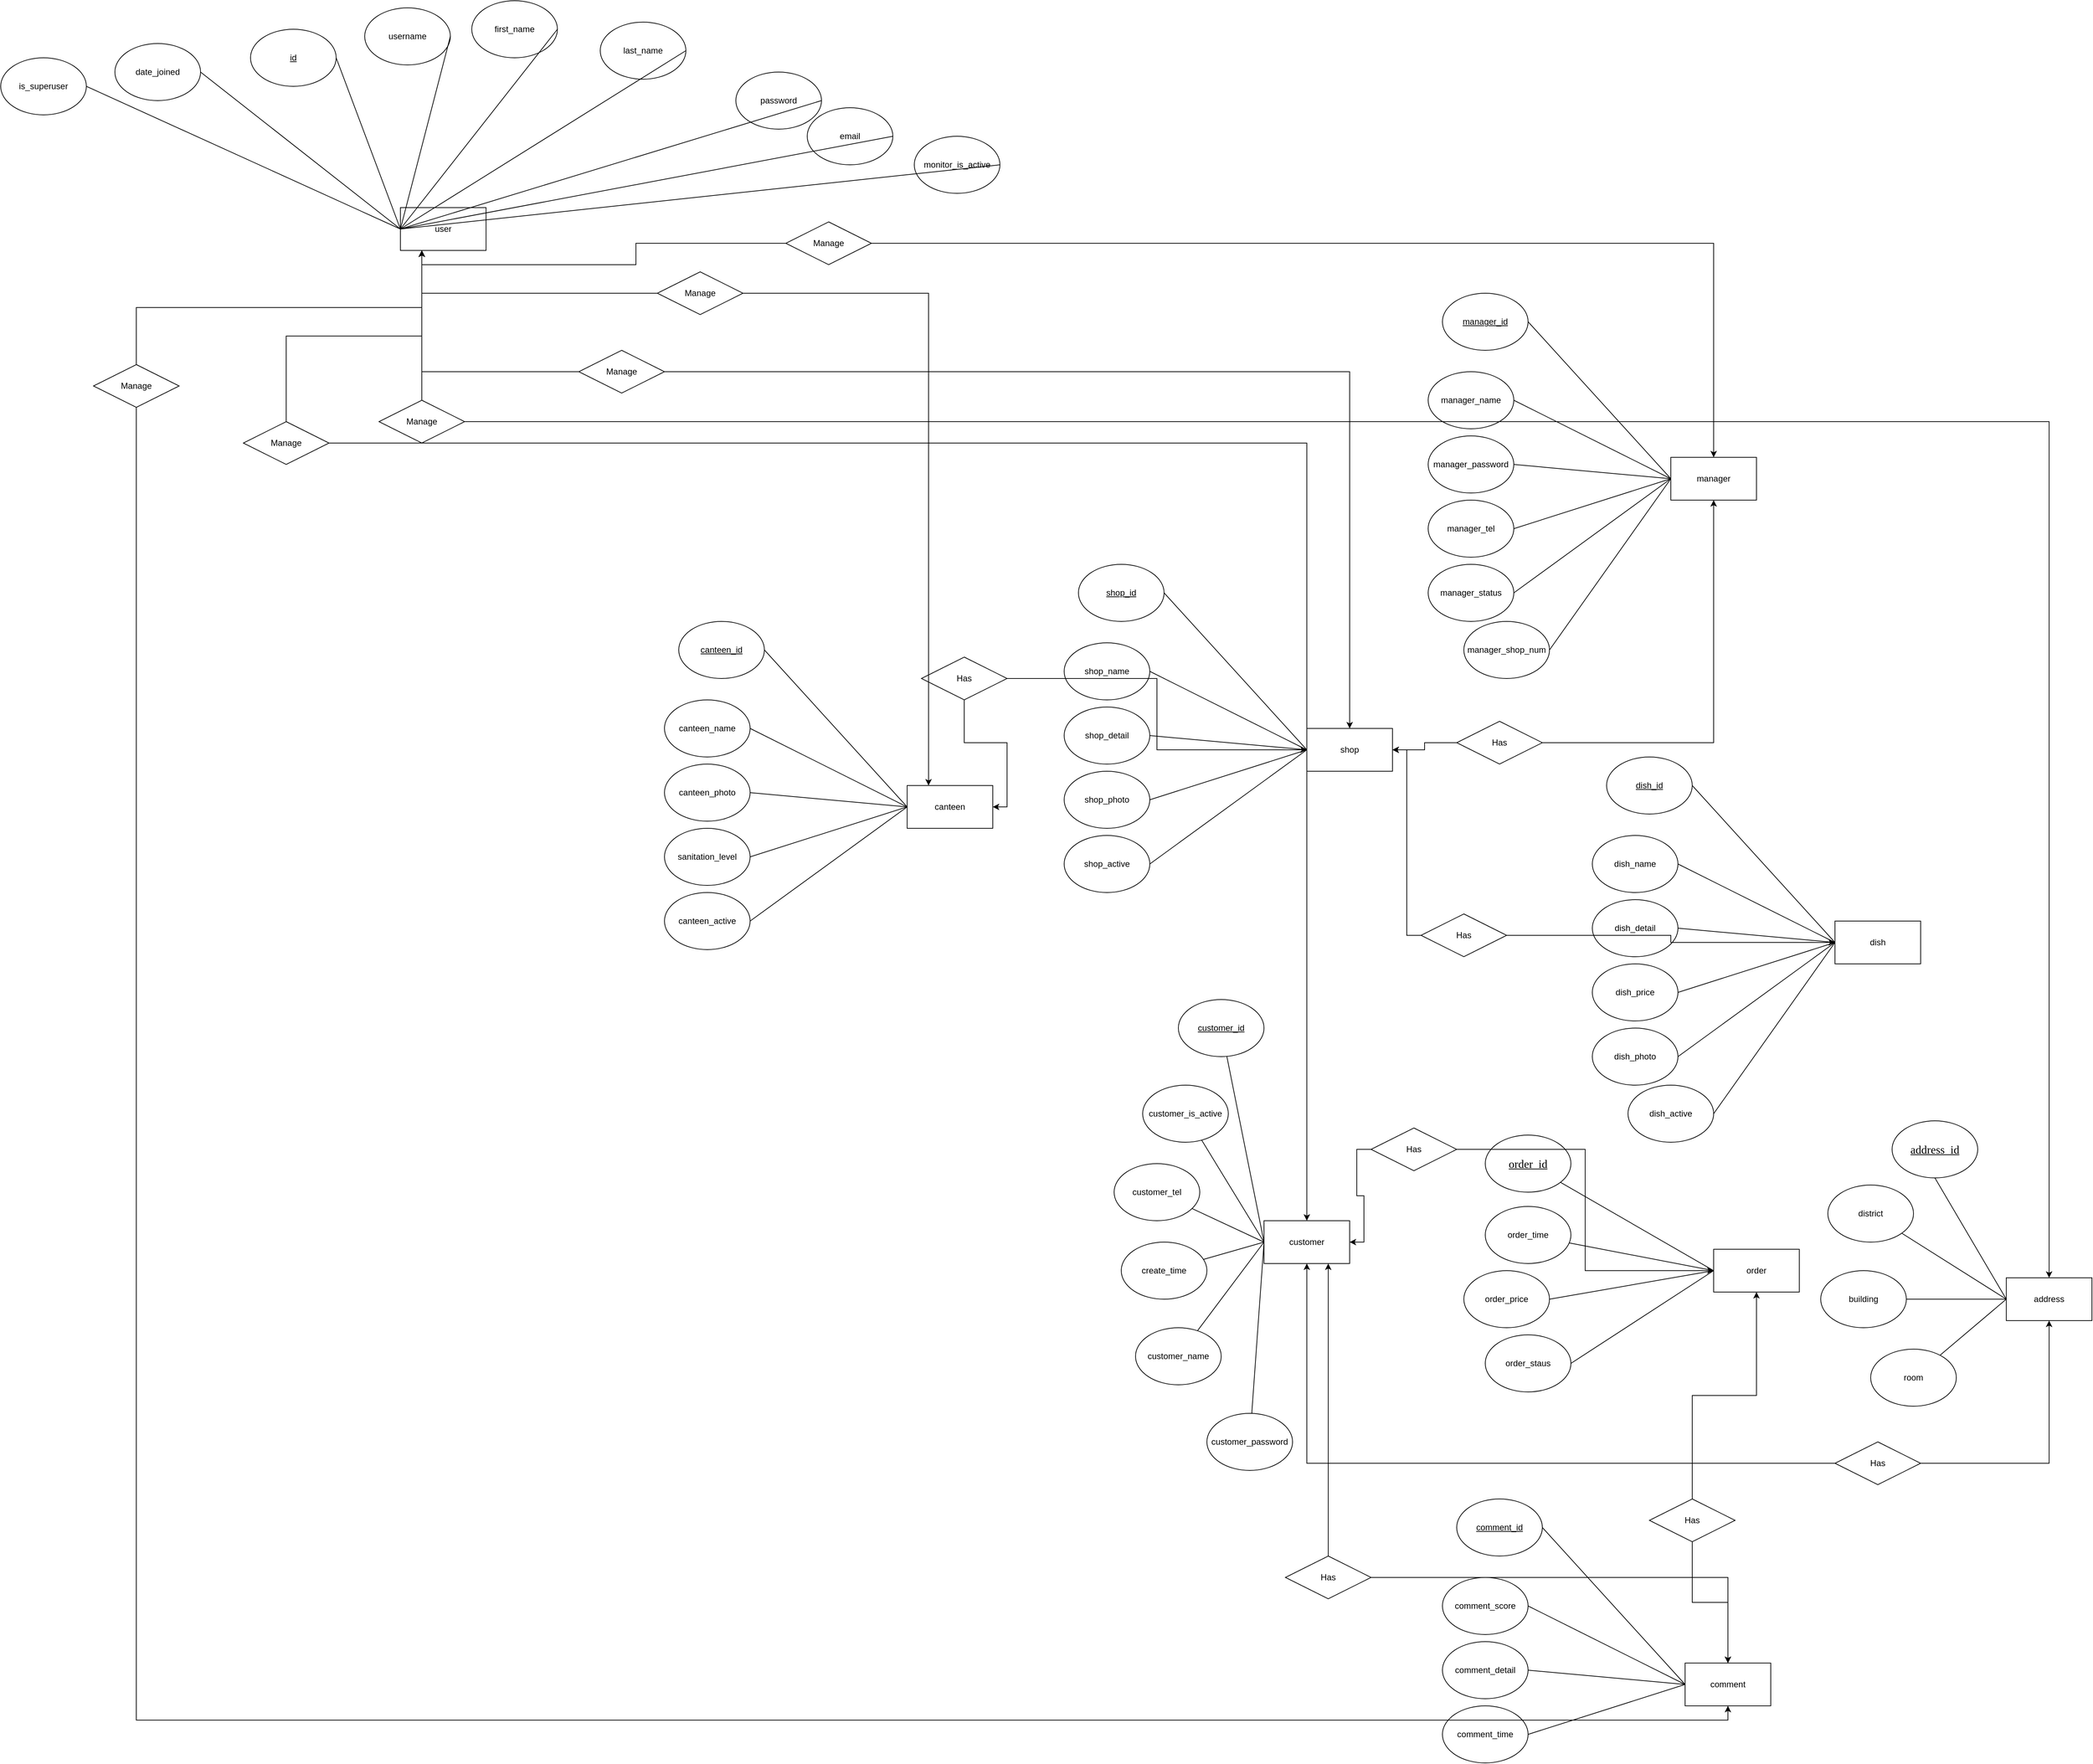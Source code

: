 <mxfile version="21.5.2" type="github">
  <diagram id="R2lEEEUBdFMjLlhIrx00" name="Page-1">
    <mxGraphModel dx="4600" dy="3467" grid="1" gridSize="10" guides="1" tooltips="1" connect="1" arrows="1" fold="1" page="1" pageScale="1" pageWidth="1100" pageHeight="1700" math="0" shadow="0" extFonts="Permanent Marker^https://fonts.googleapis.com/css?family=Permanent+Marker">
      <root>
        <mxCell id="0" />
        <mxCell id="1" parent="0" />
        <mxCell id="YfYMu-uo4q-J1Giw8Tow-1" value="customer" style="rounded=0;whiteSpace=wrap;html=1;" vertex="1" parent="1">
          <mxGeometry x="1000" y="250" width="120" height="60" as="geometry" />
        </mxCell>
        <mxCell id="YfYMu-uo4q-J1Giw8Tow-2" value="address" style="rounded=0;whiteSpace=wrap;html=1;" vertex="1" parent="1">
          <mxGeometry x="2040" y="330" width="120" height="60" as="geometry" />
        </mxCell>
        <mxCell id="YfYMu-uo4q-J1Giw8Tow-90" value="" style="rounded=0;orthogonalLoop=1;jettySize=auto;html=1;endArrow=none;endFill=0;exitX=0;exitY=0.5;exitDx=0;exitDy=0;" edge="1" parent="1" source="YfYMu-uo4q-J1Giw8Tow-2" target="YfYMu-uo4q-J1Giw8Tow-87">
          <mxGeometry relative="1" as="geometry" />
        </mxCell>
        <mxCell id="YfYMu-uo4q-J1Giw8Tow-92" value="" style="rounded=0;orthogonalLoop=1;jettySize=auto;html=1;endArrow=none;endFill=0;exitX=0;exitY=0.5;exitDx=0;exitDy=0;" edge="1" parent="1" source="YfYMu-uo4q-J1Giw8Tow-2" target="YfYMu-uo4q-J1Giw8Tow-91">
          <mxGeometry relative="1" as="geometry" />
        </mxCell>
        <mxCell id="YfYMu-uo4q-J1Giw8Tow-96" value="" style="rounded=0;orthogonalLoop=1;jettySize=auto;html=1;endArrow=none;endFill=0;exitX=0;exitY=0.5;exitDx=0;exitDy=0;" edge="1" parent="1" source="YfYMu-uo4q-J1Giw8Tow-2" target="YfYMu-uo4q-J1Giw8Tow-95">
          <mxGeometry relative="1" as="geometry" />
        </mxCell>
        <mxCell id="YfYMu-uo4q-J1Giw8Tow-3" value="order" style="rounded=0;whiteSpace=wrap;html=1;" vertex="1" parent="1">
          <mxGeometry x="1630" y="290" width="120" height="60" as="geometry" />
        </mxCell>
        <mxCell id="YfYMu-uo4q-J1Giw8Tow-4" value="dish" style="rounded=0;whiteSpace=wrap;html=1;" vertex="1" parent="1">
          <mxGeometry x="1800" y="-170" width="120" height="60" as="geometry" />
        </mxCell>
        <mxCell id="YfYMu-uo4q-J1Giw8Tow-77" value="" style="rounded=0;orthogonalLoop=1;jettySize=auto;html=1;entryX=0;entryY=0.5;entryDx=0;entryDy=0;endArrow=none;endFill=0;" edge="1" parent="1" source="YfYMu-uo4q-J1Giw8Tow-60" target="YfYMu-uo4q-J1Giw8Tow-1">
          <mxGeometry relative="1" as="geometry">
            <mxPoint x="1040" y="450" as="targetPoint" />
          </mxGeometry>
        </mxCell>
        <mxCell id="YfYMu-uo4q-J1Giw8Tow-60" value="&lt;u&gt;customer_id&lt;/u&gt;" style="ellipse;whiteSpace=wrap;html=1;" vertex="1" parent="1">
          <mxGeometry x="880" y="-60" width="120" height="80" as="geometry" />
        </mxCell>
        <mxCell id="YfYMu-uo4q-J1Giw8Tow-76" value="" style="rounded=0;orthogonalLoop=1;jettySize=auto;html=1;entryX=0;entryY=0.5;entryDx=0;entryDy=0;endArrow=none;endFill=0;" edge="1" parent="1" source="YfYMu-uo4q-J1Giw8Tow-62" target="YfYMu-uo4q-J1Giw8Tow-1">
          <mxGeometry relative="1" as="geometry">
            <mxPoint x="1050" y="230" as="targetPoint" />
          </mxGeometry>
        </mxCell>
        <mxCell id="YfYMu-uo4q-J1Giw8Tow-62" value="customer_name" style="ellipse;whiteSpace=wrap;html=1;" vertex="1" parent="1">
          <mxGeometry x="820" y="400" width="120" height="80" as="geometry" />
        </mxCell>
        <mxCell id="YfYMu-uo4q-J1Giw8Tow-71" style="rounded=0;orthogonalLoop=1;jettySize=auto;html=1;entryX=0;entryY=0.5;entryDx=0;entryDy=0;endArrow=none;endFill=0;" edge="1" parent="1" source="YfYMu-uo4q-J1Giw8Tow-63" target="YfYMu-uo4q-J1Giw8Tow-1">
          <mxGeometry relative="1" as="geometry" />
        </mxCell>
        <mxCell id="YfYMu-uo4q-J1Giw8Tow-63" value="customer_tel" style="ellipse;whiteSpace=wrap;html=1;" vertex="1" parent="1">
          <mxGeometry x="790" y="170" width="120" height="80" as="geometry" />
        </mxCell>
        <mxCell id="YfYMu-uo4q-J1Giw8Tow-70" value="" style="rounded=0;orthogonalLoop=1;jettySize=auto;html=1;endArrow=none;endFill=0;entryX=0;entryY=0.5;entryDx=0;entryDy=0;" edge="1" parent="1" source="YfYMu-uo4q-J1Giw8Tow-64" target="YfYMu-uo4q-J1Giw8Tow-1">
          <mxGeometry relative="1" as="geometry">
            <mxPoint x="1080" y="240" as="targetPoint" />
          </mxGeometry>
        </mxCell>
        <mxCell id="YfYMu-uo4q-J1Giw8Tow-64" value="customer_password" style="ellipse;whiteSpace=wrap;html=1;" vertex="1" parent="1">
          <mxGeometry x="920" y="520" width="120" height="80" as="geometry" />
        </mxCell>
        <mxCell id="YfYMu-uo4q-J1Giw8Tow-75" value="" style="rounded=0;orthogonalLoop=1;jettySize=auto;html=1;entryX=0;entryY=0.5;entryDx=0;entryDy=0;endArrow=none;endFill=0;" edge="1" parent="1" source="YfYMu-uo4q-J1Giw8Tow-65" target="YfYMu-uo4q-J1Giw8Tow-1">
          <mxGeometry relative="1" as="geometry">
            <mxPoint x="1030" y="100" as="targetPoint" />
          </mxGeometry>
        </mxCell>
        <mxCell id="YfYMu-uo4q-J1Giw8Tow-65" value="customer_is_active" style="ellipse;whiteSpace=wrap;html=1;" vertex="1" parent="1">
          <mxGeometry x="830" y="60" width="120" height="80" as="geometry" />
        </mxCell>
        <mxCell id="YfYMu-uo4q-J1Giw8Tow-72" style="rounded=0;orthogonalLoop=1;jettySize=auto;html=1;entryX=0;entryY=0.5;entryDx=0;entryDy=0;endArrow=none;endFill=0;" edge="1" parent="1" source="YfYMu-uo4q-J1Giw8Tow-66" target="YfYMu-uo4q-J1Giw8Tow-1">
          <mxGeometry relative="1" as="geometry" />
        </mxCell>
        <mxCell id="YfYMu-uo4q-J1Giw8Tow-66" value="create_time" style="ellipse;whiteSpace=wrap;html=1;" vertex="1" parent="1">
          <mxGeometry x="800" y="280" width="120" height="80" as="geometry" />
        </mxCell>
        <mxCell id="YfYMu-uo4q-J1Giw8Tow-87" value="district" style="ellipse;whiteSpace=wrap;html=1;rounded=0;" vertex="1" parent="1">
          <mxGeometry x="1790" y="200" width="120" height="80" as="geometry" />
        </mxCell>
        <mxCell id="YfYMu-uo4q-J1Giw8Tow-91" value="room" style="ellipse;whiteSpace=wrap;html=1;rounded=0;" vertex="1" parent="1">
          <mxGeometry x="1850" y="430" width="120" height="80" as="geometry" />
        </mxCell>
        <mxCell id="YfYMu-uo4q-J1Giw8Tow-95" value="building" style="ellipse;whiteSpace=wrap;html=1;rounded=0;" vertex="1" parent="1">
          <mxGeometry x="1780" y="320" width="120" height="80" as="geometry" />
        </mxCell>
        <mxCell id="YfYMu-uo4q-J1Giw8Tow-111" value="" style="rounded=0;orthogonalLoop=1;jettySize=auto;html=1;entryX=0;entryY=0.5;entryDx=0;entryDy=0;endArrow=none;endFill=0;" edge="1" parent="1" source="YfYMu-uo4q-J1Giw8Tow-99" target="YfYMu-uo4q-J1Giw8Tow-3">
          <mxGeometry relative="1" as="geometry">
            <mxPoint x="1620" y="220.037" as="targetPoint" />
          </mxGeometry>
        </mxCell>
        <mxCell id="YfYMu-uo4q-J1Giw8Tow-99" value="order_time" style="ellipse;whiteSpace=wrap;html=1;" vertex="1" parent="1">
          <mxGeometry x="1310" y="230" width="120" height="80" as="geometry" />
        </mxCell>
        <mxCell id="YfYMu-uo4q-J1Giw8Tow-100" value="order_staus" style="ellipse;whiteSpace=wrap;html=1;" vertex="1" parent="1">
          <mxGeometry x="1310" y="410" width="120" height="80" as="geometry" />
        </mxCell>
        <mxCell id="YfYMu-uo4q-J1Giw8Tow-101" value="order_price" style="ellipse;whiteSpace=wrap;html=1;" vertex="1" parent="1">
          <mxGeometry x="1280" y="320" width="120" height="80" as="geometry" />
        </mxCell>
        <mxCell id="YfYMu-uo4q-J1Giw8Tow-102" value="&lt;div style=&quot;font-size: medium; text-align: start;&quot; data-hash=&quot;69dfcb072307d1f23d6dae1ab92fffbf&quot; data-version=&quot;3.0.0&quot;&gt;&lt;/div&gt;&lt;div style=&quot;font-size: medium; text-align: start;&quot; class=&quot;document&quot;&gt;&lt;div class=&quot;section&quot;&gt;&lt;p style=&quot;margin: 0pt; font-family: 等线; font-size: 12pt; line-height: 16px;&quot; class=&quot;paragraph text-align-type-left&quot;&gt;&lt;u&gt;order_id&lt;/u&gt;&lt;/p&gt;&lt;/div&gt;&lt;/div&gt;" style="ellipse;whiteSpace=wrap;html=1;" vertex="1" parent="1">
          <mxGeometry x="1310" y="130" width="120" height="80" as="geometry" />
        </mxCell>
        <mxCell id="YfYMu-uo4q-J1Giw8Tow-107" value="" style="endArrow=none;html=1;rounded=0;entryX=0;entryY=0.5;entryDx=0;entryDy=0;" edge="1" parent="1" source="YfYMu-uo4q-J1Giw8Tow-102" target="YfYMu-uo4q-J1Giw8Tow-3">
          <mxGeometry relative="1" as="geometry">
            <mxPoint x="1440" y="349.63" as="sourcePoint" />
            <mxPoint x="1600" y="349.63" as="targetPoint" />
          </mxGeometry>
        </mxCell>
        <mxCell id="YfYMu-uo4q-J1Giw8Tow-108" value="" style="endArrow=none;html=1;rounded=0;exitX=1;exitY=0.5;exitDx=0;exitDy=0;entryX=0;entryY=0.5;entryDx=0;entryDy=0;" edge="1" parent="1" source="YfYMu-uo4q-J1Giw8Tow-100" target="YfYMu-uo4q-J1Giw8Tow-3">
          <mxGeometry relative="1" as="geometry">
            <mxPoint x="1440" y="430" as="sourcePoint" />
            <mxPoint x="1600" y="430" as="targetPoint" />
          </mxGeometry>
        </mxCell>
        <mxCell id="YfYMu-uo4q-J1Giw8Tow-109" value="" style="endArrow=none;html=1;rounded=0;exitX=1;exitY=0.5;exitDx=0;exitDy=0;entryX=0;entryY=0.5;entryDx=0;entryDy=0;" edge="1" parent="1" source="YfYMu-uo4q-J1Giw8Tow-101" target="YfYMu-uo4q-J1Giw8Tow-3">
          <mxGeometry relative="1" as="geometry">
            <mxPoint x="1440" y="170" as="sourcePoint" />
            <mxPoint x="1600" y="170" as="targetPoint" />
          </mxGeometry>
        </mxCell>
        <mxCell id="YfYMu-uo4q-J1Giw8Tow-112" value="&lt;u&gt;dish_id&lt;/u&gt;" style="ellipse;whiteSpace=wrap;html=1;" vertex="1" parent="1">
          <mxGeometry x="1480" y="-400" width="120" height="80" as="geometry" />
        </mxCell>
        <mxCell id="YfYMu-uo4q-J1Giw8Tow-113" value="dish_active" style="ellipse;whiteSpace=wrap;html=1;" vertex="1" parent="1">
          <mxGeometry x="1510" y="60" width="120" height="80" as="geometry" />
        </mxCell>
        <mxCell id="YfYMu-uo4q-J1Giw8Tow-114" value="dish_photo" style="ellipse;whiteSpace=wrap;html=1;" vertex="1" parent="1">
          <mxGeometry x="1460" y="-20" width="120" height="80" as="geometry" />
        </mxCell>
        <mxCell id="YfYMu-uo4q-J1Giw8Tow-115" value="dish_detail" style="ellipse;whiteSpace=wrap;html=1;" vertex="1" parent="1">
          <mxGeometry x="1460" y="-200" width="120" height="80" as="geometry" />
        </mxCell>
        <mxCell id="YfYMu-uo4q-J1Giw8Tow-116" value="dish_name" style="ellipse;whiteSpace=wrap;html=1;" vertex="1" parent="1">
          <mxGeometry x="1460" y="-290" width="120" height="80" as="geometry" />
        </mxCell>
        <mxCell id="YfYMu-uo4q-J1Giw8Tow-117" value="dish_price" style="ellipse;whiteSpace=wrap;html=1;" vertex="1" parent="1">
          <mxGeometry x="1460" y="-110" width="120" height="80" as="geometry" />
        </mxCell>
        <mxCell id="YfYMu-uo4q-J1Giw8Tow-119" value="" style="endArrow=none;html=1;rounded=0;entryX=1;entryY=0.5;entryDx=0;entryDy=0;exitX=0;exitY=0.5;exitDx=0;exitDy=0;" edge="1" parent="1" source="YfYMu-uo4q-J1Giw8Tow-4" target="YfYMu-uo4q-J1Giw8Tow-112">
          <mxGeometry width="50" height="50" relative="1" as="geometry">
            <mxPoint x="1780" y="-140" as="sourcePoint" />
            <mxPoint x="1770" y="-190" as="targetPoint" />
          </mxGeometry>
        </mxCell>
        <mxCell id="YfYMu-uo4q-J1Giw8Tow-120" value="" style="endArrow=none;html=1;rounded=0;entryX=1;entryY=0.5;entryDx=0;entryDy=0;exitX=0;exitY=0.5;exitDx=0;exitDy=0;" edge="1" parent="1" source="YfYMu-uo4q-J1Giw8Tow-4" target="YfYMu-uo4q-J1Giw8Tow-116">
          <mxGeometry width="50" height="50" relative="1" as="geometry">
            <mxPoint x="1730" y="-130" as="sourcePoint" />
            <mxPoint x="1720" y="-320" as="targetPoint" />
          </mxGeometry>
        </mxCell>
        <mxCell id="YfYMu-uo4q-J1Giw8Tow-121" value="" style="endArrow=none;html=1;rounded=0;entryX=1;entryY=0.5;entryDx=0;entryDy=0;exitX=0;exitY=0.5;exitDx=0;exitDy=0;" edge="1" parent="1" source="YfYMu-uo4q-J1Giw8Tow-4" target="YfYMu-uo4q-J1Giw8Tow-115">
          <mxGeometry width="50" height="50" relative="1" as="geometry">
            <mxPoint x="1780" y="-140" as="sourcePoint" />
            <mxPoint x="1590" y="-240" as="targetPoint" />
          </mxGeometry>
        </mxCell>
        <mxCell id="YfYMu-uo4q-J1Giw8Tow-122" value="" style="endArrow=none;html=1;rounded=0;entryX=1;entryY=0.5;entryDx=0;entryDy=0;exitX=0;exitY=0.5;exitDx=0;exitDy=0;" edge="1" parent="1" source="YfYMu-uo4q-J1Giw8Tow-4" target="YfYMu-uo4q-J1Giw8Tow-117">
          <mxGeometry width="50" height="50" relative="1" as="geometry">
            <mxPoint x="1800" y="-120" as="sourcePoint" />
            <mxPoint x="1600" y="-230" as="targetPoint" />
          </mxGeometry>
        </mxCell>
        <mxCell id="YfYMu-uo4q-J1Giw8Tow-123" value="" style="endArrow=none;html=1;rounded=0;entryX=1;entryY=0.5;entryDx=0;entryDy=0;exitX=0;exitY=0.5;exitDx=0;exitDy=0;" edge="1" parent="1" source="YfYMu-uo4q-J1Giw8Tow-4" target="YfYMu-uo4q-J1Giw8Tow-114">
          <mxGeometry width="50" height="50" relative="1" as="geometry">
            <mxPoint x="1800" y="-140" as="sourcePoint" />
            <mxPoint x="1610" y="-220" as="targetPoint" />
          </mxGeometry>
        </mxCell>
        <mxCell id="YfYMu-uo4q-J1Giw8Tow-124" value="" style="endArrow=none;html=1;rounded=0;entryX=1;entryY=0.5;entryDx=0;entryDy=0;exitX=0;exitY=0.5;exitDx=0;exitDy=0;" edge="1" parent="1" source="YfYMu-uo4q-J1Giw8Tow-4" target="YfYMu-uo4q-J1Giw8Tow-113">
          <mxGeometry width="50" height="50" relative="1" as="geometry">
            <mxPoint x="1780" y="-140" as="sourcePoint" />
            <mxPoint x="1620" y="-210" as="targetPoint" />
          </mxGeometry>
        </mxCell>
        <mxCell id="YfYMu-uo4q-J1Giw8Tow-177" value="comment" style="rounded=0;whiteSpace=wrap;html=1;" vertex="1" parent="1">
          <mxGeometry x="1590" y="870" width="120" height="60" as="geometry" />
        </mxCell>
        <mxCell id="YfYMu-uo4q-J1Giw8Tow-178" value="&lt;u&gt;comment_id&lt;/u&gt;" style="ellipse;whiteSpace=wrap;html=1;" vertex="1" parent="1">
          <mxGeometry x="1270" y="640" width="120" height="80" as="geometry" />
        </mxCell>
        <mxCell id="YfYMu-uo4q-J1Giw8Tow-181" value="comment_detail" style="ellipse;whiteSpace=wrap;html=1;" vertex="1" parent="1">
          <mxGeometry x="1250" y="840" width="120" height="80" as="geometry" />
        </mxCell>
        <mxCell id="YfYMu-uo4q-J1Giw8Tow-182" value="comment_score" style="ellipse;whiteSpace=wrap;html=1;" vertex="1" parent="1">
          <mxGeometry x="1250" y="750" width="120" height="80" as="geometry" />
        </mxCell>
        <mxCell id="YfYMu-uo4q-J1Giw8Tow-183" value="comment_time" style="ellipse;whiteSpace=wrap;html=1;" vertex="1" parent="1">
          <mxGeometry x="1250" y="930" width="120" height="80" as="geometry" />
        </mxCell>
        <mxCell id="YfYMu-uo4q-J1Giw8Tow-184" value="" style="endArrow=none;html=1;rounded=0;entryX=1;entryY=0.5;entryDx=0;entryDy=0;exitX=0;exitY=0.5;exitDx=0;exitDy=0;" edge="1" parent="1" source="YfYMu-uo4q-J1Giw8Tow-177" target="YfYMu-uo4q-J1Giw8Tow-178">
          <mxGeometry width="50" height="50" relative="1" as="geometry">
            <mxPoint x="1570" y="900" as="sourcePoint" />
            <mxPoint x="1560" y="850" as="targetPoint" />
          </mxGeometry>
        </mxCell>
        <mxCell id="YfYMu-uo4q-J1Giw8Tow-185" value="" style="endArrow=none;html=1;rounded=0;entryX=1;entryY=0.5;entryDx=0;entryDy=0;exitX=0;exitY=0.5;exitDx=0;exitDy=0;" edge="1" parent="1" source="YfYMu-uo4q-J1Giw8Tow-177" target="YfYMu-uo4q-J1Giw8Tow-182">
          <mxGeometry width="50" height="50" relative="1" as="geometry">
            <mxPoint x="1520" y="910" as="sourcePoint" />
            <mxPoint x="1510" y="720" as="targetPoint" />
          </mxGeometry>
        </mxCell>
        <mxCell id="YfYMu-uo4q-J1Giw8Tow-186" value="" style="endArrow=none;html=1;rounded=0;entryX=1;entryY=0.5;entryDx=0;entryDy=0;exitX=0;exitY=0.5;exitDx=0;exitDy=0;" edge="1" parent="1" source="YfYMu-uo4q-J1Giw8Tow-177" target="YfYMu-uo4q-J1Giw8Tow-181">
          <mxGeometry width="50" height="50" relative="1" as="geometry">
            <mxPoint x="1570" y="900" as="sourcePoint" />
            <mxPoint x="1380" y="800" as="targetPoint" />
          </mxGeometry>
        </mxCell>
        <mxCell id="YfYMu-uo4q-J1Giw8Tow-187" value="" style="endArrow=none;html=1;rounded=0;entryX=1;entryY=0.5;entryDx=0;entryDy=0;exitX=0;exitY=0.5;exitDx=0;exitDy=0;" edge="1" parent="1" source="YfYMu-uo4q-J1Giw8Tow-177" target="YfYMu-uo4q-J1Giw8Tow-183">
          <mxGeometry width="50" height="50" relative="1" as="geometry">
            <mxPoint x="1590" y="920" as="sourcePoint" />
            <mxPoint x="1390" y="810" as="targetPoint" />
          </mxGeometry>
        </mxCell>
        <mxCell id="YfYMu-uo4q-J1Giw8Tow-190" value="user" style="rounded=0;whiteSpace=wrap;html=1;" vertex="1" parent="1">
          <mxGeometry x="-210" y="-1170" width="120" height="60" as="geometry" />
        </mxCell>
        <mxCell id="YfYMu-uo4q-J1Giw8Tow-191" value="&lt;u&gt;id&lt;/u&gt;" style="ellipse;whiteSpace=wrap;html=1;" vertex="1" parent="1">
          <mxGeometry x="-420" y="-1420" width="120" height="80" as="geometry" />
        </mxCell>
        <mxCell id="YfYMu-uo4q-J1Giw8Tow-192" value="email" style="ellipse;whiteSpace=wrap;html=1;" vertex="1" parent="1">
          <mxGeometry x="360" y="-1310" width="120" height="80" as="geometry" />
        </mxCell>
        <mxCell id="YfYMu-uo4q-J1Giw8Tow-193" value="password" style="ellipse;whiteSpace=wrap;html=1;" vertex="1" parent="1">
          <mxGeometry x="260" y="-1360" width="120" height="80" as="geometry" />
        </mxCell>
        <mxCell id="YfYMu-uo4q-J1Giw8Tow-194" value="first_name" style="ellipse;whiteSpace=wrap;html=1;" vertex="1" parent="1">
          <mxGeometry x="-110" y="-1460" width="120" height="80" as="geometry" />
        </mxCell>
        <mxCell id="YfYMu-uo4q-J1Giw8Tow-195" value="username" style="ellipse;whiteSpace=wrap;html=1;" vertex="1" parent="1">
          <mxGeometry x="-260" y="-1450" width="120" height="80" as="geometry" />
        </mxCell>
        <mxCell id="YfYMu-uo4q-J1Giw8Tow-196" value="last_name" style="ellipse;whiteSpace=wrap;html=1;" vertex="1" parent="1">
          <mxGeometry x="70" y="-1430" width="120" height="80" as="geometry" />
        </mxCell>
        <mxCell id="YfYMu-uo4q-J1Giw8Tow-197" value="" style="endArrow=none;html=1;rounded=0;entryX=1;entryY=0.5;entryDx=0;entryDy=0;exitX=0;exitY=0.5;exitDx=0;exitDy=0;" edge="1" parent="1" source="YfYMu-uo4q-J1Giw8Tow-190" target="YfYMu-uo4q-J1Giw8Tow-191">
          <mxGeometry width="50" height="50" relative="1" as="geometry">
            <mxPoint x="-230" y="-1140" as="sourcePoint" />
            <mxPoint x="-240" y="-1190" as="targetPoint" />
          </mxGeometry>
        </mxCell>
        <mxCell id="YfYMu-uo4q-J1Giw8Tow-198" value="" style="endArrow=none;html=1;rounded=0;entryX=1;entryY=0.5;entryDx=0;entryDy=0;exitX=0;exitY=0.5;exitDx=0;exitDy=0;" edge="1" parent="1" source="YfYMu-uo4q-J1Giw8Tow-190" target="YfYMu-uo4q-J1Giw8Tow-195">
          <mxGeometry width="50" height="50" relative="1" as="geometry">
            <mxPoint x="-280" y="-1130" as="sourcePoint" />
            <mxPoint x="-290" y="-1320" as="targetPoint" />
          </mxGeometry>
        </mxCell>
        <mxCell id="YfYMu-uo4q-J1Giw8Tow-199" value="" style="endArrow=none;html=1;rounded=0;entryX=1;entryY=0.5;entryDx=0;entryDy=0;exitX=0;exitY=0.5;exitDx=0;exitDy=0;" edge="1" parent="1" source="YfYMu-uo4q-J1Giw8Tow-190" target="YfYMu-uo4q-J1Giw8Tow-194">
          <mxGeometry width="50" height="50" relative="1" as="geometry">
            <mxPoint x="-230" y="-1140" as="sourcePoint" />
            <mxPoint x="-420" y="-1240" as="targetPoint" />
          </mxGeometry>
        </mxCell>
        <mxCell id="YfYMu-uo4q-J1Giw8Tow-200" value="" style="endArrow=none;html=1;rounded=0;entryX=1;entryY=0.5;entryDx=0;entryDy=0;exitX=0;exitY=0.5;exitDx=0;exitDy=0;" edge="1" parent="1" source="YfYMu-uo4q-J1Giw8Tow-190" target="YfYMu-uo4q-J1Giw8Tow-196">
          <mxGeometry width="50" height="50" relative="1" as="geometry">
            <mxPoint x="-210" y="-1120" as="sourcePoint" />
            <mxPoint x="-410" y="-1230" as="targetPoint" />
          </mxGeometry>
        </mxCell>
        <mxCell id="YfYMu-uo4q-J1Giw8Tow-201" value="" style="endArrow=none;html=1;rounded=0;entryX=1;entryY=0.5;entryDx=0;entryDy=0;exitX=0;exitY=0.5;exitDx=0;exitDy=0;" edge="1" parent="1" source="YfYMu-uo4q-J1Giw8Tow-190" target="YfYMu-uo4q-J1Giw8Tow-193">
          <mxGeometry width="50" height="50" relative="1" as="geometry">
            <mxPoint x="-210" y="-1140" as="sourcePoint" />
            <mxPoint x="-400" y="-1220" as="targetPoint" />
          </mxGeometry>
        </mxCell>
        <mxCell id="YfYMu-uo4q-J1Giw8Tow-202" value="" style="endArrow=none;html=1;rounded=0;entryX=1;entryY=0.5;entryDx=0;entryDy=0;exitX=0;exitY=0.5;exitDx=0;exitDy=0;" edge="1" parent="1" source="YfYMu-uo4q-J1Giw8Tow-190" target="YfYMu-uo4q-J1Giw8Tow-192">
          <mxGeometry width="50" height="50" relative="1" as="geometry">
            <mxPoint x="-230" y="-1140" as="sourcePoint" />
            <mxPoint x="-390" y="-1210" as="targetPoint" />
          </mxGeometry>
        </mxCell>
        <mxCell id="YfYMu-uo4q-J1Giw8Tow-203" value="manager" style="rounded=0;whiteSpace=wrap;html=1;" vertex="1" parent="1">
          <mxGeometry x="1570" y="-820" width="120" height="60" as="geometry" />
        </mxCell>
        <mxCell id="YfYMu-uo4q-J1Giw8Tow-204" value="&lt;u&gt;manager_id&lt;/u&gt;" style="ellipse;whiteSpace=wrap;html=1;" vertex="1" parent="1">
          <mxGeometry x="1250" y="-1050" width="120" height="80" as="geometry" />
        </mxCell>
        <mxCell id="YfYMu-uo4q-J1Giw8Tow-205" value="manager_shop_num" style="ellipse;whiteSpace=wrap;html=1;" vertex="1" parent="1">
          <mxGeometry x="1280" y="-590" width="120" height="80" as="geometry" />
        </mxCell>
        <mxCell id="YfYMu-uo4q-J1Giw8Tow-206" value="manager_status" style="ellipse;whiteSpace=wrap;html=1;" vertex="1" parent="1">
          <mxGeometry x="1230" y="-670" width="120" height="80" as="geometry" />
        </mxCell>
        <mxCell id="YfYMu-uo4q-J1Giw8Tow-207" value="manager_password" style="ellipse;whiteSpace=wrap;html=1;" vertex="1" parent="1">
          <mxGeometry x="1230" y="-850" width="120" height="80" as="geometry" />
        </mxCell>
        <mxCell id="YfYMu-uo4q-J1Giw8Tow-208" value="manager_name" style="ellipse;whiteSpace=wrap;html=1;" vertex="1" parent="1">
          <mxGeometry x="1230" y="-940" width="120" height="80" as="geometry" />
        </mxCell>
        <mxCell id="YfYMu-uo4q-J1Giw8Tow-209" value="manager_tel" style="ellipse;whiteSpace=wrap;html=1;" vertex="1" parent="1">
          <mxGeometry x="1230" y="-760" width="120" height="80" as="geometry" />
        </mxCell>
        <mxCell id="YfYMu-uo4q-J1Giw8Tow-210" value="" style="endArrow=none;html=1;rounded=0;entryX=1;entryY=0.5;entryDx=0;entryDy=0;exitX=0;exitY=0.5;exitDx=0;exitDy=0;" edge="1" parent="1" source="YfYMu-uo4q-J1Giw8Tow-203" target="YfYMu-uo4q-J1Giw8Tow-204">
          <mxGeometry width="50" height="50" relative="1" as="geometry">
            <mxPoint x="1550" y="-790" as="sourcePoint" />
            <mxPoint x="1540" y="-840" as="targetPoint" />
          </mxGeometry>
        </mxCell>
        <mxCell id="YfYMu-uo4q-J1Giw8Tow-211" value="" style="endArrow=none;html=1;rounded=0;entryX=1;entryY=0.5;entryDx=0;entryDy=0;exitX=0;exitY=0.5;exitDx=0;exitDy=0;" edge="1" parent="1" source="YfYMu-uo4q-J1Giw8Tow-203" target="YfYMu-uo4q-J1Giw8Tow-208">
          <mxGeometry width="50" height="50" relative="1" as="geometry">
            <mxPoint x="1500" y="-780" as="sourcePoint" />
            <mxPoint x="1490" y="-970" as="targetPoint" />
          </mxGeometry>
        </mxCell>
        <mxCell id="YfYMu-uo4q-J1Giw8Tow-212" value="" style="endArrow=none;html=1;rounded=0;entryX=1;entryY=0.5;entryDx=0;entryDy=0;exitX=0;exitY=0.5;exitDx=0;exitDy=0;" edge="1" parent="1" source="YfYMu-uo4q-J1Giw8Tow-203" target="YfYMu-uo4q-J1Giw8Tow-207">
          <mxGeometry width="50" height="50" relative="1" as="geometry">
            <mxPoint x="1550" y="-790" as="sourcePoint" />
            <mxPoint x="1360" y="-890" as="targetPoint" />
          </mxGeometry>
        </mxCell>
        <mxCell id="YfYMu-uo4q-J1Giw8Tow-213" value="" style="endArrow=none;html=1;rounded=0;entryX=1;entryY=0.5;entryDx=0;entryDy=0;exitX=0;exitY=0.5;exitDx=0;exitDy=0;" edge="1" parent="1" source="YfYMu-uo4q-J1Giw8Tow-203" target="YfYMu-uo4q-J1Giw8Tow-209">
          <mxGeometry width="50" height="50" relative="1" as="geometry">
            <mxPoint x="1570" y="-770" as="sourcePoint" />
            <mxPoint x="1370" y="-880" as="targetPoint" />
          </mxGeometry>
        </mxCell>
        <mxCell id="YfYMu-uo4q-J1Giw8Tow-214" value="" style="endArrow=none;html=1;rounded=0;entryX=1;entryY=0.5;entryDx=0;entryDy=0;exitX=0;exitY=0.5;exitDx=0;exitDy=0;" edge="1" parent="1" source="YfYMu-uo4q-J1Giw8Tow-203" target="YfYMu-uo4q-J1Giw8Tow-206">
          <mxGeometry width="50" height="50" relative="1" as="geometry">
            <mxPoint x="1570" y="-790" as="sourcePoint" />
            <mxPoint x="1380" y="-870" as="targetPoint" />
          </mxGeometry>
        </mxCell>
        <mxCell id="YfYMu-uo4q-J1Giw8Tow-215" value="" style="endArrow=none;html=1;rounded=0;entryX=1;entryY=0.5;entryDx=0;entryDy=0;exitX=0;exitY=0.5;exitDx=0;exitDy=0;" edge="1" parent="1" source="YfYMu-uo4q-J1Giw8Tow-203" target="YfYMu-uo4q-J1Giw8Tow-205">
          <mxGeometry width="50" height="50" relative="1" as="geometry">
            <mxPoint x="1550" y="-790" as="sourcePoint" />
            <mxPoint x="1390" y="-860" as="targetPoint" />
          </mxGeometry>
        </mxCell>
        <mxCell id="YfYMu-uo4q-J1Giw8Tow-216" value="shop" style="rounded=0;whiteSpace=wrap;html=1;" vertex="1" parent="1">
          <mxGeometry x="1060" y="-440" width="120" height="60" as="geometry" />
        </mxCell>
        <mxCell id="YfYMu-uo4q-J1Giw8Tow-217" value="&lt;u&gt;shop_id&lt;/u&gt;" style="ellipse;whiteSpace=wrap;html=1;" vertex="1" parent="1">
          <mxGeometry x="740" y="-670" width="120" height="80" as="geometry" />
        </mxCell>
        <mxCell id="YfYMu-uo4q-J1Giw8Tow-219" value="shop_active" style="ellipse;whiteSpace=wrap;html=1;" vertex="1" parent="1">
          <mxGeometry x="720" y="-290" width="120" height="80" as="geometry" />
        </mxCell>
        <mxCell id="YfYMu-uo4q-J1Giw8Tow-220" value="shop_detail" style="ellipse;whiteSpace=wrap;html=1;" vertex="1" parent="1">
          <mxGeometry x="720" y="-470" width="120" height="80" as="geometry" />
        </mxCell>
        <mxCell id="YfYMu-uo4q-J1Giw8Tow-221" value="shop_name" style="ellipse;whiteSpace=wrap;html=1;" vertex="1" parent="1">
          <mxGeometry x="720" y="-560" width="120" height="80" as="geometry" />
        </mxCell>
        <mxCell id="YfYMu-uo4q-J1Giw8Tow-222" value="shop_photo" style="ellipse;whiteSpace=wrap;html=1;" vertex="1" parent="1">
          <mxGeometry x="720" y="-380" width="120" height="80" as="geometry" />
        </mxCell>
        <mxCell id="YfYMu-uo4q-J1Giw8Tow-223" value="" style="endArrow=none;html=1;rounded=0;entryX=1;entryY=0.5;entryDx=0;entryDy=0;exitX=0;exitY=0.5;exitDx=0;exitDy=0;" edge="1" parent="1" source="YfYMu-uo4q-J1Giw8Tow-216" target="YfYMu-uo4q-J1Giw8Tow-217">
          <mxGeometry width="50" height="50" relative="1" as="geometry">
            <mxPoint x="1040" y="-410" as="sourcePoint" />
            <mxPoint x="1030" y="-460" as="targetPoint" />
          </mxGeometry>
        </mxCell>
        <mxCell id="YfYMu-uo4q-J1Giw8Tow-224" value="" style="endArrow=none;html=1;rounded=0;entryX=1;entryY=0.5;entryDx=0;entryDy=0;exitX=0;exitY=0.5;exitDx=0;exitDy=0;" edge="1" parent="1" source="YfYMu-uo4q-J1Giw8Tow-216" target="YfYMu-uo4q-J1Giw8Tow-221">
          <mxGeometry width="50" height="50" relative="1" as="geometry">
            <mxPoint x="990" y="-400" as="sourcePoint" />
            <mxPoint x="980" y="-590" as="targetPoint" />
          </mxGeometry>
        </mxCell>
        <mxCell id="YfYMu-uo4q-J1Giw8Tow-225" value="" style="endArrow=none;html=1;rounded=0;entryX=1;entryY=0.5;entryDx=0;entryDy=0;exitX=0;exitY=0.5;exitDx=0;exitDy=0;" edge="1" parent="1" source="YfYMu-uo4q-J1Giw8Tow-216" target="YfYMu-uo4q-J1Giw8Tow-220">
          <mxGeometry width="50" height="50" relative="1" as="geometry">
            <mxPoint x="1040" y="-410" as="sourcePoint" />
            <mxPoint x="850" y="-510" as="targetPoint" />
          </mxGeometry>
        </mxCell>
        <mxCell id="YfYMu-uo4q-J1Giw8Tow-226" value="" style="endArrow=none;html=1;rounded=0;entryX=1;entryY=0.5;entryDx=0;entryDy=0;exitX=0;exitY=0.5;exitDx=0;exitDy=0;" edge="1" parent="1" source="YfYMu-uo4q-J1Giw8Tow-216" target="YfYMu-uo4q-J1Giw8Tow-222">
          <mxGeometry width="50" height="50" relative="1" as="geometry">
            <mxPoint x="1060" y="-390" as="sourcePoint" />
            <mxPoint x="860" y="-500" as="targetPoint" />
          </mxGeometry>
        </mxCell>
        <mxCell id="YfYMu-uo4q-J1Giw8Tow-227" value="" style="endArrow=none;html=1;rounded=0;entryX=1;entryY=0.5;entryDx=0;entryDy=0;exitX=0;exitY=0.5;exitDx=0;exitDy=0;" edge="1" parent="1" source="YfYMu-uo4q-J1Giw8Tow-216" target="YfYMu-uo4q-J1Giw8Tow-219">
          <mxGeometry width="50" height="50" relative="1" as="geometry">
            <mxPoint x="1060" y="-410" as="sourcePoint" />
            <mxPoint x="870" y="-490" as="targetPoint" />
          </mxGeometry>
        </mxCell>
        <mxCell id="YfYMu-uo4q-J1Giw8Tow-229" value="canteen" style="rounded=0;whiteSpace=wrap;html=1;" vertex="1" parent="1">
          <mxGeometry x="500" y="-360" width="120" height="60" as="geometry" />
        </mxCell>
        <mxCell id="YfYMu-uo4q-J1Giw8Tow-230" value="&lt;u&gt;canteen_id&lt;/u&gt;" style="ellipse;whiteSpace=wrap;html=1;" vertex="1" parent="1">
          <mxGeometry x="180" y="-590" width="120" height="80" as="geometry" />
        </mxCell>
        <mxCell id="YfYMu-uo4q-J1Giw8Tow-232" value="canteen_active" style="ellipse;whiteSpace=wrap;html=1;" vertex="1" parent="1">
          <mxGeometry x="160" y="-210" width="120" height="80" as="geometry" />
        </mxCell>
        <mxCell id="YfYMu-uo4q-J1Giw8Tow-233" value="canteen_photo" style="ellipse;whiteSpace=wrap;html=1;" vertex="1" parent="1">
          <mxGeometry x="160" y="-390" width="120" height="80" as="geometry" />
        </mxCell>
        <mxCell id="YfYMu-uo4q-J1Giw8Tow-234" value="canteen_name" style="ellipse;whiteSpace=wrap;html=1;" vertex="1" parent="1">
          <mxGeometry x="160" y="-480" width="120" height="80" as="geometry" />
        </mxCell>
        <mxCell id="YfYMu-uo4q-J1Giw8Tow-235" value="sanitation_level" style="ellipse;whiteSpace=wrap;html=1;" vertex="1" parent="1">
          <mxGeometry x="160" y="-300" width="120" height="80" as="geometry" />
        </mxCell>
        <mxCell id="YfYMu-uo4q-J1Giw8Tow-236" value="" style="endArrow=none;html=1;rounded=0;entryX=1;entryY=0.5;entryDx=0;entryDy=0;exitX=0;exitY=0.5;exitDx=0;exitDy=0;" edge="1" parent="1" source="YfYMu-uo4q-J1Giw8Tow-229" target="YfYMu-uo4q-J1Giw8Tow-230">
          <mxGeometry width="50" height="50" relative="1" as="geometry">
            <mxPoint x="480" y="-330" as="sourcePoint" />
            <mxPoint x="470" y="-380" as="targetPoint" />
          </mxGeometry>
        </mxCell>
        <mxCell id="YfYMu-uo4q-J1Giw8Tow-237" value="" style="endArrow=none;html=1;rounded=0;entryX=1;entryY=0.5;entryDx=0;entryDy=0;exitX=0;exitY=0.5;exitDx=0;exitDy=0;" edge="1" parent="1" source="YfYMu-uo4q-J1Giw8Tow-229" target="YfYMu-uo4q-J1Giw8Tow-234">
          <mxGeometry width="50" height="50" relative="1" as="geometry">
            <mxPoint x="430" y="-320" as="sourcePoint" />
            <mxPoint x="420" y="-510" as="targetPoint" />
          </mxGeometry>
        </mxCell>
        <mxCell id="YfYMu-uo4q-J1Giw8Tow-238" value="" style="endArrow=none;html=1;rounded=0;entryX=1;entryY=0.5;entryDx=0;entryDy=0;exitX=0;exitY=0.5;exitDx=0;exitDy=0;" edge="1" parent="1" source="YfYMu-uo4q-J1Giw8Tow-229" target="YfYMu-uo4q-J1Giw8Tow-233">
          <mxGeometry width="50" height="50" relative="1" as="geometry">
            <mxPoint x="480" y="-330" as="sourcePoint" />
            <mxPoint x="290" y="-430" as="targetPoint" />
          </mxGeometry>
        </mxCell>
        <mxCell id="YfYMu-uo4q-J1Giw8Tow-239" value="" style="endArrow=none;html=1;rounded=0;entryX=1;entryY=0.5;entryDx=0;entryDy=0;exitX=0;exitY=0.5;exitDx=0;exitDy=0;" edge="1" parent="1" source="YfYMu-uo4q-J1Giw8Tow-229" target="YfYMu-uo4q-J1Giw8Tow-235">
          <mxGeometry width="50" height="50" relative="1" as="geometry">
            <mxPoint x="500" y="-310" as="sourcePoint" />
            <mxPoint x="300" y="-420" as="targetPoint" />
          </mxGeometry>
        </mxCell>
        <mxCell id="YfYMu-uo4q-J1Giw8Tow-240" value="" style="endArrow=none;html=1;rounded=0;entryX=1;entryY=0.5;entryDx=0;entryDy=0;exitX=0;exitY=0.5;exitDx=0;exitDy=0;" edge="1" parent="1" source="YfYMu-uo4q-J1Giw8Tow-229" target="YfYMu-uo4q-J1Giw8Tow-232">
          <mxGeometry width="50" height="50" relative="1" as="geometry">
            <mxPoint x="500" y="-330" as="sourcePoint" />
            <mxPoint x="310" y="-410" as="targetPoint" />
          </mxGeometry>
        </mxCell>
        <mxCell id="YfYMu-uo4q-J1Giw8Tow-242" value="monitor_is_active" style="ellipse;whiteSpace=wrap;html=1;" vertex="1" parent="1">
          <mxGeometry x="510" y="-1270" width="120" height="80" as="geometry" />
        </mxCell>
        <mxCell id="YfYMu-uo4q-J1Giw8Tow-243" value="" style="endArrow=none;html=1;rounded=0;entryX=1;entryY=0.5;entryDx=0;entryDy=0;exitX=0;exitY=0.5;exitDx=0;exitDy=0;" edge="1" parent="1" target="YfYMu-uo4q-J1Giw8Tow-242" source="YfYMu-uo4q-J1Giw8Tow-190">
          <mxGeometry width="50" height="50" relative="1" as="geometry">
            <mxPoint x="-180" y="-1070" as="sourcePoint" />
            <mxPoint x="-360" y="-1140" as="targetPoint" />
          </mxGeometry>
        </mxCell>
        <mxCell id="YfYMu-uo4q-J1Giw8Tow-244" value="is_superuser" style="ellipse;whiteSpace=wrap;html=1;" vertex="1" parent="1">
          <mxGeometry x="-770" y="-1380" width="120" height="80" as="geometry" />
        </mxCell>
        <mxCell id="YfYMu-uo4q-J1Giw8Tow-245" value="" style="endArrow=none;html=1;rounded=0;entryX=1;entryY=0.5;entryDx=0;entryDy=0;exitX=0;exitY=0.5;exitDx=0;exitDy=0;" edge="1" parent="1" target="YfYMu-uo4q-J1Giw8Tow-244" source="YfYMu-uo4q-J1Giw8Tow-190">
          <mxGeometry width="50" height="50" relative="1" as="geometry">
            <mxPoint x="-190" y="-1120" as="sourcePoint" />
            <mxPoint x="-370" y="-1190" as="targetPoint" />
          </mxGeometry>
        </mxCell>
        <mxCell id="YfYMu-uo4q-J1Giw8Tow-246" value="date_joined" style="ellipse;whiteSpace=wrap;html=1;" vertex="1" parent="1">
          <mxGeometry x="-610" y="-1400" width="120" height="80" as="geometry" />
        </mxCell>
        <mxCell id="YfYMu-uo4q-J1Giw8Tow-247" value="" style="endArrow=none;html=1;rounded=0;entryX=1;entryY=0.5;entryDx=0;entryDy=0;exitX=0;exitY=0.5;exitDx=0;exitDy=0;" edge="1" parent="1" target="YfYMu-uo4q-J1Giw8Tow-246" source="YfYMu-uo4q-J1Giw8Tow-190">
          <mxGeometry width="50" height="50" relative="1" as="geometry">
            <mxPoint x="80" y="-990" as="sourcePoint" />
            <mxPoint x="-100" y="-1060" as="targetPoint" />
          </mxGeometry>
        </mxCell>
        <mxCell id="YfYMu-uo4q-J1Giw8Tow-248" value="&lt;div style=&quot;font-size: medium; text-align: start;&quot; data-hash=&quot;ea8e5d1296eade0f5a4d7357887a30ff&quot; data-version=&quot;3.0.0&quot;&gt;&lt;/div&gt;&lt;div style=&quot;font-size: medium; text-align: start;&quot; class=&quot;document&quot;&gt;&lt;div class=&quot;section&quot;&gt;&lt;p style=&quot;margin: 0pt; font-family: 等线; font-size: 12pt; line-height: 16px;&quot; class=&quot;paragraph text-align-type-left&quot;&gt;&lt;span style=&quot;font-size: 12pt; background-color: initial;&quot;&gt;&lt;u&gt;address_id&lt;/u&gt;&lt;/span&gt;&lt;br&gt;&lt;/p&gt;&lt;/div&gt;&lt;/div&gt;" style="ellipse;whiteSpace=wrap;html=1;rounded=0;" vertex="1" parent="1">
          <mxGeometry x="1880" y="110" width="120" height="80" as="geometry" />
        </mxCell>
        <mxCell id="YfYMu-uo4q-J1Giw8Tow-251" value="" style="endArrow=none;html=1;rounded=0;entryX=0.5;entryY=1;entryDx=0;entryDy=0;exitX=0;exitY=0.5;exitDx=0;exitDy=0;" edge="1" parent="1" source="YfYMu-uo4q-J1Giw8Tow-2" target="YfYMu-uo4q-J1Giw8Tow-248">
          <mxGeometry relative="1" as="geometry">
            <mxPoint x="1860" y="320" as="sourcePoint" />
            <mxPoint x="2020" y="320" as="targetPoint" />
          </mxGeometry>
        </mxCell>
        <mxCell id="YfYMu-uo4q-J1Giw8Tow-258" style="edgeStyle=orthogonalEdgeStyle;rounded=0;orthogonalLoop=1;jettySize=auto;html=1;entryX=1;entryY=0.5;entryDx=0;entryDy=0;" edge="1" parent="1" source="YfYMu-uo4q-J1Giw8Tow-252" target="YfYMu-uo4q-J1Giw8Tow-229">
          <mxGeometry relative="1" as="geometry" />
        </mxCell>
        <mxCell id="YfYMu-uo4q-J1Giw8Tow-259" style="edgeStyle=orthogonalEdgeStyle;rounded=0;orthogonalLoop=1;jettySize=auto;html=1;entryX=0;entryY=0.5;entryDx=0;entryDy=0;" edge="1" parent="1" source="YfYMu-uo4q-J1Giw8Tow-252" target="YfYMu-uo4q-J1Giw8Tow-216">
          <mxGeometry relative="1" as="geometry" />
        </mxCell>
        <mxCell id="YfYMu-uo4q-J1Giw8Tow-252" value="Has" style="shape=rhombus;perimeter=rhombusPerimeter;whiteSpace=wrap;html=1;align=center;" vertex="1" parent="1">
          <mxGeometry x="520" y="-540" width="120" height="60" as="geometry" />
        </mxCell>
        <mxCell id="YfYMu-uo4q-J1Giw8Tow-264" style="edgeStyle=orthogonalEdgeStyle;rounded=0;orthogonalLoop=1;jettySize=auto;html=1;entryX=1;entryY=0.5;entryDx=0;entryDy=0;" edge="1" parent="1" source="YfYMu-uo4q-J1Giw8Tow-253" target="YfYMu-uo4q-J1Giw8Tow-1">
          <mxGeometry relative="1" as="geometry" />
        </mxCell>
        <mxCell id="YfYMu-uo4q-J1Giw8Tow-265" style="edgeStyle=orthogonalEdgeStyle;rounded=0;orthogonalLoop=1;jettySize=auto;html=1;entryX=0;entryY=0.5;entryDx=0;entryDy=0;" edge="1" parent="1" source="YfYMu-uo4q-J1Giw8Tow-253" target="YfYMu-uo4q-J1Giw8Tow-3">
          <mxGeometry relative="1" as="geometry" />
        </mxCell>
        <mxCell id="YfYMu-uo4q-J1Giw8Tow-253" value="Has" style="shape=rhombus;perimeter=rhombusPerimeter;whiteSpace=wrap;html=1;align=center;" vertex="1" parent="1">
          <mxGeometry x="1150" y="120" width="120" height="60" as="geometry" />
        </mxCell>
        <mxCell id="YfYMu-uo4q-J1Giw8Tow-266" style="edgeStyle=orthogonalEdgeStyle;rounded=0;orthogonalLoop=1;jettySize=auto;html=1;entryX=0.5;entryY=1;entryDx=0;entryDy=0;" edge="1" parent="1" source="YfYMu-uo4q-J1Giw8Tow-254" target="YfYMu-uo4q-J1Giw8Tow-1">
          <mxGeometry relative="1" as="geometry" />
        </mxCell>
        <mxCell id="YfYMu-uo4q-J1Giw8Tow-267" style="edgeStyle=orthogonalEdgeStyle;rounded=0;orthogonalLoop=1;jettySize=auto;html=1;entryX=0.5;entryY=1;entryDx=0;entryDy=0;" edge="1" parent="1" source="YfYMu-uo4q-J1Giw8Tow-254" target="YfYMu-uo4q-J1Giw8Tow-2">
          <mxGeometry relative="1" as="geometry" />
        </mxCell>
        <mxCell id="YfYMu-uo4q-J1Giw8Tow-254" value="Has" style="shape=rhombus;perimeter=rhombusPerimeter;whiteSpace=wrap;html=1;align=center;" vertex="1" parent="1">
          <mxGeometry x="1800" y="560" width="120" height="60" as="geometry" />
        </mxCell>
        <mxCell id="YfYMu-uo4q-J1Giw8Tow-268" style="edgeStyle=orthogonalEdgeStyle;rounded=0;orthogonalLoop=1;jettySize=auto;html=1;entryX=0.5;entryY=1;entryDx=0;entryDy=0;" edge="1" parent="1" source="YfYMu-uo4q-J1Giw8Tow-255" target="YfYMu-uo4q-J1Giw8Tow-3">
          <mxGeometry relative="1" as="geometry" />
        </mxCell>
        <mxCell id="YfYMu-uo4q-J1Giw8Tow-269" style="edgeStyle=orthogonalEdgeStyle;rounded=0;orthogonalLoop=1;jettySize=auto;html=1;entryX=0.5;entryY=0;entryDx=0;entryDy=0;" edge="1" parent="1" source="YfYMu-uo4q-J1Giw8Tow-255" target="YfYMu-uo4q-J1Giw8Tow-177">
          <mxGeometry relative="1" as="geometry" />
        </mxCell>
        <mxCell id="YfYMu-uo4q-J1Giw8Tow-255" value="Has" style="shape=rhombus;perimeter=rhombusPerimeter;whiteSpace=wrap;html=1;align=center;" vertex="1" parent="1">
          <mxGeometry x="1540" y="640" width="120" height="60" as="geometry" />
        </mxCell>
        <mxCell id="YfYMu-uo4q-J1Giw8Tow-262" style="edgeStyle=orthogonalEdgeStyle;rounded=0;orthogonalLoop=1;jettySize=auto;html=1;entryX=1;entryY=0.5;entryDx=0;entryDy=0;" edge="1" parent="1" source="YfYMu-uo4q-J1Giw8Tow-256" target="YfYMu-uo4q-J1Giw8Tow-216">
          <mxGeometry relative="1" as="geometry" />
        </mxCell>
        <mxCell id="YfYMu-uo4q-J1Giw8Tow-263" style="edgeStyle=orthogonalEdgeStyle;rounded=0;orthogonalLoop=1;jettySize=auto;html=1;" edge="1" parent="1" source="YfYMu-uo4q-J1Giw8Tow-256" target="YfYMu-uo4q-J1Giw8Tow-4">
          <mxGeometry relative="1" as="geometry" />
        </mxCell>
        <mxCell id="YfYMu-uo4q-J1Giw8Tow-256" value="Has" style="shape=rhombus;perimeter=rhombusPerimeter;whiteSpace=wrap;html=1;align=center;" vertex="1" parent="1">
          <mxGeometry x="1220" y="-180" width="120" height="60" as="geometry" />
        </mxCell>
        <mxCell id="YfYMu-uo4q-J1Giw8Tow-260" style="edgeStyle=orthogonalEdgeStyle;rounded=0;orthogonalLoop=1;jettySize=auto;html=1;entryX=1;entryY=0.5;entryDx=0;entryDy=0;" edge="1" parent="1" source="YfYMu-uo4q-J1Giw8Tow-257" target="YfYMu-uo4q-J1Giw8Tow-216">
          <mxGeometry relative="1" as="geometry" />
        </mxCell>
        <mxCell id="YfYMu-uo4q-J1Giw8Tow-261" style="edgeStyle=orthogonalEdgeStyle;rounded=0;orthogonalLoop=1;jettySize=auto;html=1;entryX=0.5;entryY=1;entryDx=0;entryDy=0;" edge="1" parent="1" source="YfYMu-uo4q-J1Giw8Tow-257" target="YfYMu-uo4q-J1Giw8Tow-203">
          <mxGeometry relative="1" as="geometry" />
        </mxCell>
        <mxCell id="YfYMu-uo4q-J1Giw8Tow-257" value="Has" style="shape=rhombus;perimeter=rhombusPerimeter;whiteSpace=wrap;html=1;align=center;" vertex="1" parent="1">
          <mxGeometry x="1270" y="-450" width="120" height="60" as="geometry" />
        </mxCell>
        <mxCell id="YfYMu-uo4q-J1Giw8Tow-271" style="edgeStyle=orthogonalEdgeStyle;rounded=0;orthogonalLoop=1;jettySize=auto;html=1;entryX=0.75;entryY=1;entryDx=0;entryDy=0;" edge="1" parent="1" source="YfYMu-uo4q-J1Giw8Tow-270" target="YfYMu-uo4q-J1Giw8Tow-1">
          <mxGeometry relative="1" as="geometry" />
        </mxCell>
        <mxCell id="YfYMu-uo4q-J1Giw8Tow-272" style="edgeStyle=orthogonalEdgeStyle;rounded=0;orthogonalLoop=1;jettySize=auto;html=1;" edge="1" parent="1" source="YfYMu-uo4q-J1Giw8Tow-270" target="YfYMu-uo4q-J1Giw8Tow-177">
          <mxGeometry relative="1" as="geometry" />
        </mxCell>
        <mxCell id="YfYMu-uo4q-J1Giw8Tow-270" value="Has" style="shape=rhombus;perimeter=rhombusPerimeter;whiteSpace=wrap;html=1;align=center;" vertex="1" parent="1">
          <mxGeometry x="1030" y="720" width="120" height="60" as="geometry" />
        </mxCell>
        <mxCell id="YfYMu-uo4q-J1Giw8Tow-274" style="edgeStyle=orthogonalEdgeStyle;rounded=0;orthogonalLoop=1;jettySize=auto;html=1;entryX=0.25;entryY=1;entryDx=0;entryDy=0;" edge="1" parent="1" source="YfYMu-uo4q-J1Giw8Tow-273" target="YfYMu-uo4q-J1Giw8Tow-190">
          <mxGeometry relative="1" as="geometry" />
        </mxCell>
        <mxCell id="YfYMu-uo4q-J1Giw8Tow-275" style="edgeStyle=orthogonalEdgeStyle;rounded=0;orthogonalLoop=1;jettySize=auto;html=1;entryX=0.25;entryY=0;entryDx=0;entryDy=0;" edge="1" parent="1" source="YfYMu-uo4q-J1Giw8Tow-273" target="YfYMu-uo4q-J1Giw8Tow-229">
          <mxGeometry relative="1" as="geometry" />
        </mxCell>
        <mxCell id="YfYMu-uo4q-J1Giw8Tow-273" value="Manage" style="shape=rhombus;perimeter=rhombusPerimeter;whiteSpace=wrap;html=1;align=center;" vertex="1" parent="1">
          <mxGeometry x="150" y="-1080" width="120" height="60" as="geometry" />
        </mxCell>
        <mxCell id="YfYMu-uo4q-J1Giw8Tow-279" style="edgeStyle=orthogonalEdgeStyle;rounded=0;orthogonalLoop=1;jettySize=auto;html=1;entryX=0.25;entryY=1;entryDx=0;entryDy=0;" edge="1" parent="1" source="YfYMu-uo4q-J1Giw8Tow-277" target="YfYMu-uo4q-J1Giw8Tow-190">
          <mxGeometry relative="1" as="geometry" />
        </mxCell>
        <mxCell id="YfYMu-uo4q-J1Giw8Tow-280" style="edgeStyle=orthogonalEdgeStyle;rounded=0;orthogonalLoop=1;jettySize=auto;html=1;exitX=1;exitY=0.5;exitDx=0;exitDy=0;entryX=0.5;entryY=0;entryDx=0;entryDy=0;" edge="1" parent="1" source="YfYMu-uo4q-J1Giw8Tow-277" target="YfYMu-uo4q-J1Giw8Tow-216">
          <mxGeometry relative="1" as="geometry" />
        </mxCell>
        <mxCell id="YfYMu-uo4q-J1Giw8Tow-277" value="Manage" style="shape=rhombus;perimeter=rhombusPerimeter;whiteSpace=wrap;html=1;align=center;" vertex="1" parent="1">
          <mxGeometry x="40" y="-970" width="120" height="60" as="geometry" />
        </mxCell>
        <mxCell id="YfYMu-uo4q-J1Giw8Tow-282" style="edgeStyle=orthogonalEdgeStyle;rounded=0;orthogonalLoop=1;jettySize=auto;html=1;entryX=0.25;entryY=1;entryDx=0;entryDy=0;" edge="1" parent="1" source="YfYMu-uo4q-J1Giw8Tow-281" target="YfYMu-uo4q-J1Giw8Tow-190">
          <mxGeometry relative="1" as="geometry" />
        </mxCell>
        <mxCell id="YfYMu-uo4q-J1Giw8Tow-283" style="edgeStyle=orthogonalEdgeStyle;rounded=0;orthogonalLoop=1;jettySize=auto;html=1;entryX=0.5;entryY=0;entryDx=0;entryDy=0;" edge="1" parent="1" source="YfYMu-uo4q-J1Giw8Tow-281" target="YfYMu-uo4q-J1Giw8Tow-203">
          <mxGeometry relative="1" as="geometry" />
        </mxCell>
        <mxCell id="YfYMu-uo4q-J1Giw8Tow-281" value="Manage" style="shape=rhombus;perimeter=rhombusPerimeter;whiteSpace=wrap;html=1;align=center;" vertex="1" parent="1">
          <mxGeometry x="330" y="-1150" width="120" height="60" as="geometry" />
        </mxCell>
        <mxCell id="YfYMu-uo4q-J1Giw8Tow-285" style="edgeStyle=orthogonalEdgeStyle;rounded=0;orthogonalLoop=1;jettySize=auto;html=1;entryX=0.25;entryY=1;entryDx=0;entryDy=0;exitX=0.5;exitY=0;exitDx=0;exitDy=0;" edge="1" parent="1" source="YfYMu-uo4q-J1Giw8Tow-284" target="YfYMu-uo4q-J1Giw8Tow-190">
          <mxGeometry relative="1" as="geometry" />
        </mxCell>
        <mxCell id="YfYMu-uo4q-J1Giw8Tow-286" style="edgeStyle=orthogonalEdgeStyle;rounded=0;orthogonalLoop=1;jettySize=auto;html=1;entryX=0.5;entryY=0;entryDx=0;entryDy=0;" edge="1" parent="1" source="YfYMu-uo4q-J1Giw8Tow-284" target="YfYMu-uo4q-J1Giw8Tow-1">
          <mxGeometry relative="1" as="geometry" />
        </mxCell>
        <mxCell id="YfYMu-uo4q-J1Giw8Tow-284" value="Manage" style="shape=rhombus;perimeter=rhombusPerimeter;whiteSpace=wrap;html=1;align=center;" vertex="1" parent="1">
          <mxGeometry x="-430" y="-870" width="120" height="60" as="geometry" />
        </mxCell>
        <mxCell id="YfYMu-uo4q-J1Giw8Tow-288" style="edgeStyle=orthogonalEdgeStyle;rounded=0;orthogonalLoop=1;jettySize=auto;html=1;exitX=0.5;exitY=0;exitDx=0;exitDy=0;entryX=0.25;entryY=1;entryDx=0;entryDy=0;" edge="1" parent="1" source="YfYMu-uo4q-J1Giw8Tow-287" target="YfYMu-uo4q-J1Giw8Tow-190">
          <mxGeometry relative="1" as="geometry">
            <mxPoint x="-180" y="-1100" as="targetPoint" />
          </mxGeometry>
        </mxCell>
        <mxCell id="YfYMu-uo4q-J1Giw8Tow-289" style="edgeStyle=orthogonalEdgeStyle;rounded=0;orthogonalLoop=1;jettySize=auto;html=1;entryX=0.5;entryY=0;entryDx=0;entryDy=0;" edge="1" parent="1" source="YfYMu-uo4q-J1Giw8Tow-287" target="YfYMu-uo4q-J1Giw8Tow-2">
          <mxGeometry relative="1" as="geometry" />
        </mxCell>
        <mxCell id="YfYMu-uo4q-J1Giw8Tow-287" value="Manage" style="shape=rhombus;perimeter=rhombusPerimeter;whiteSpace=wrap;html=1;align=center;" vertex="1" parent="1">
          <mxGeometry x="-240" y="-900" width="120" height="60" as="geometry" />
        </mxCell>
        <mxCell id="YfYMu-uo4q-J1Giw8Tow-291" style="edgeStyle=orthogonalEdgeStyle;rounded=0;orthogonalLoop=1;jettySize=auto;html=1;entryX=0.25;entryY=1;entryDx=0;entryDy=0;exitX=0.5;exitY=0;exitDx=0;exitDy=0;" edge="1" parent="1" source="YfYMu-uo4q-J1Giw8Tow-290" target="YfYMu-uo4q-J1Giw8Tow-190">
          <mxGeometry relative="1" as="geometry" />
        </mxCell>
        <mxCell id="YfYMu-uo4q-J1Giw8Tow-292" style="edgeStyle=orthogonalEdgeStyle;rounded=0;orthogonalLoop=1;jettySize=auto;html=1;entryX=0.5;entryY=1;entryDx=0;entryDy=0;exitX=0.5;exitY=1;exitDx=0;exitDy=0;" edge="1" parent="1" source="YfYMu-uo4q-J1Giw8Tow-290" target="YfYMu-uo4q-J1Giw8Tow-177">
          <mxGeometry relative="1" as="geometry">
            <mxPoint x="410" y="968" as="targetPoint" />
          </mxGeometry>
        </mxCell>
        <mxCell id="YfYMu-uo4q-J1Giw8Tow-290" value="Manage" style="shape=rhombus;perimeter=rhombusPerimeter;whiteSpace=wrap;html=1;align=center;" vertex="1" parent="1">
          <mxGeometry x="-640" y="-950" width="120" height="60" as="geometry" />
        </mxCell>
      </root>
    </mxGraphModel>
  </diagram>
</mxfile>
